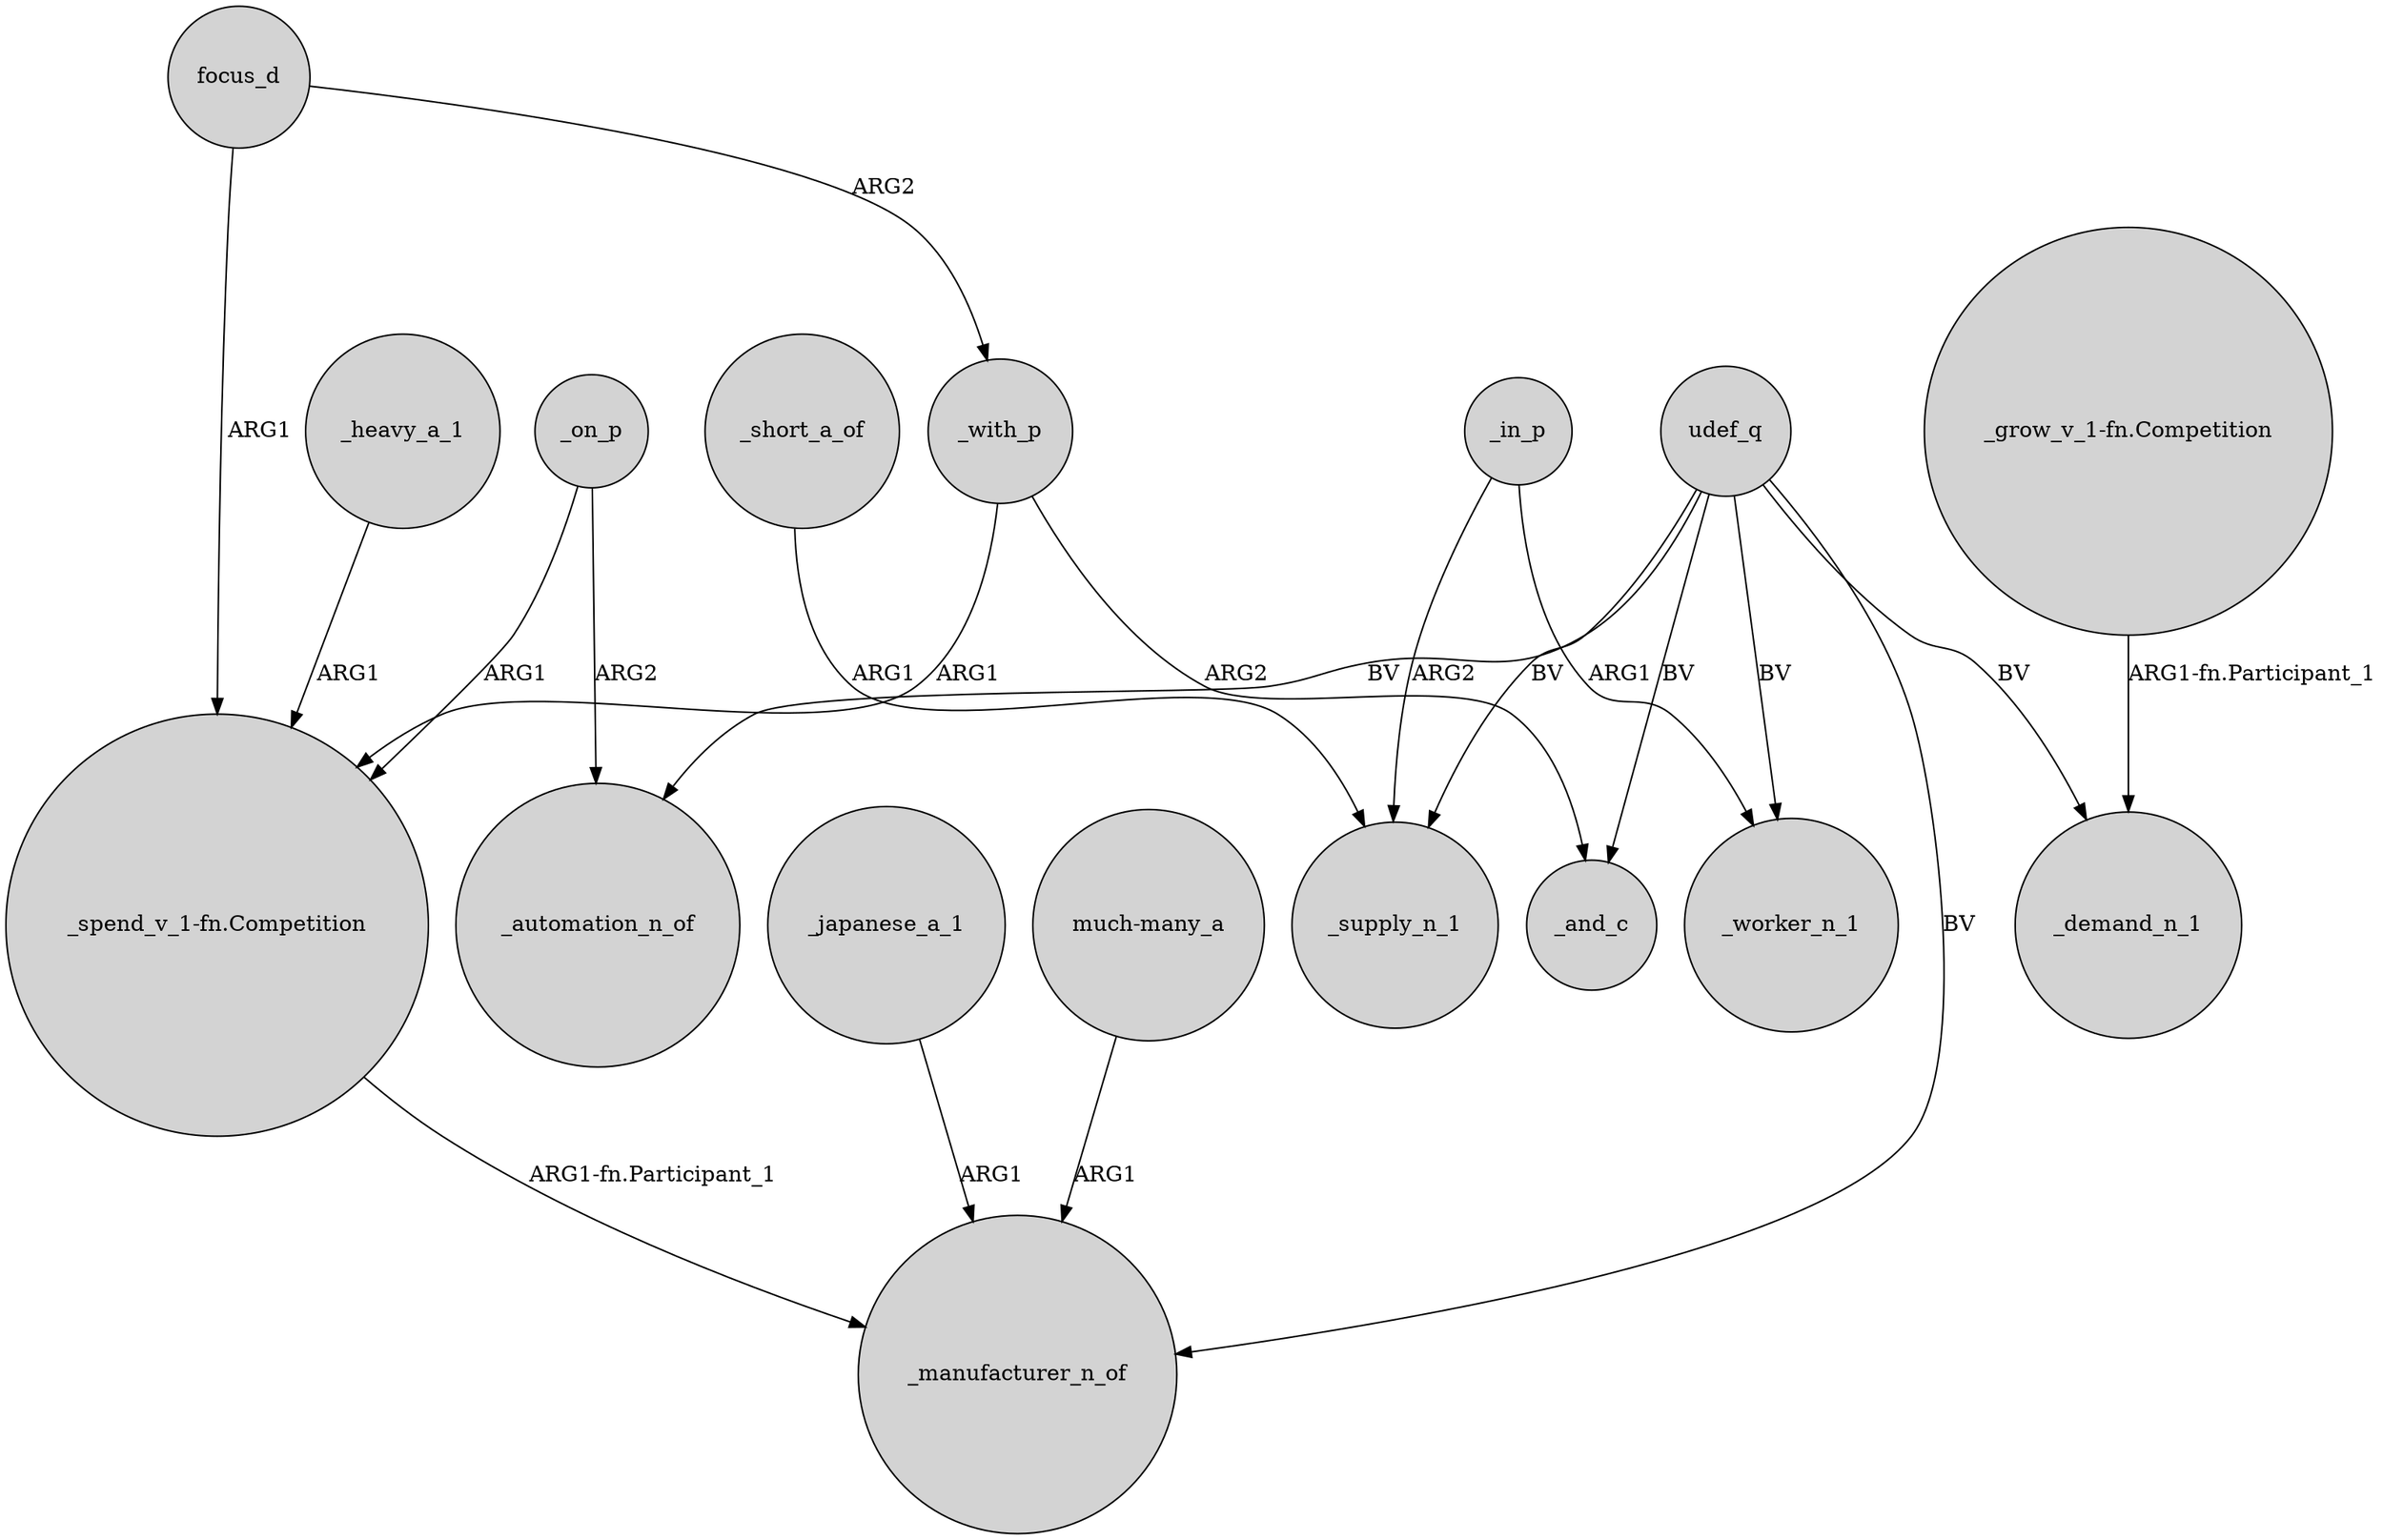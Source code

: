 digraph {
	node [shape=circle style=filled]
	focus_d -> _with_p [label=ARG2]
	_short_a_of -> _supply_n_1 [label=ARG1]
	focus_d -> "_spend_v_1-fn.Competition" [label=ARG1]
	udef_q -> _and_c [label=BV]
	udef_q -> _supply_n_1 [label=BV]
	udef_q -> _automation_n_of [label=BV]
	"_spend_v_1-fn.Competition" -> _manufacturer_n_of [label="ARG1-fn.Participant_1"]
	udef_q -> _worker_n_1 [label=BV]
	_with_p -> _and_c [label=ARG2]
	udef_q -> _manufacturer_n_of [label=BV]
	_heavy_a_1 -> "_spend_v_1-fn.Competition" [label=ARG1]
	_in_p -> _worker_n_1 [label=ARG1]
	udef_q -> _demand_n_1 [label=BV]
	_japanese_a_1 -> _manufacturer_n_of [label=ARG1]
	"_grow_v_1-fn.Competition" -> _demand_n_1 [label="ARG1-fn.Participant_1"]
	_on_p -> _automation_n_of [label=ARG2]
	"much-many_a" -> _manufacturer_n_of [label=ARG1]
	_in_p -> _supply_n_1 [label=ARG2]
	_with_p -> "_spend_v_1-fn.Competition" [label=ARG1]
	_on_p -> "_spend_v_1-fn.Competition" [label=ARG1]
}
